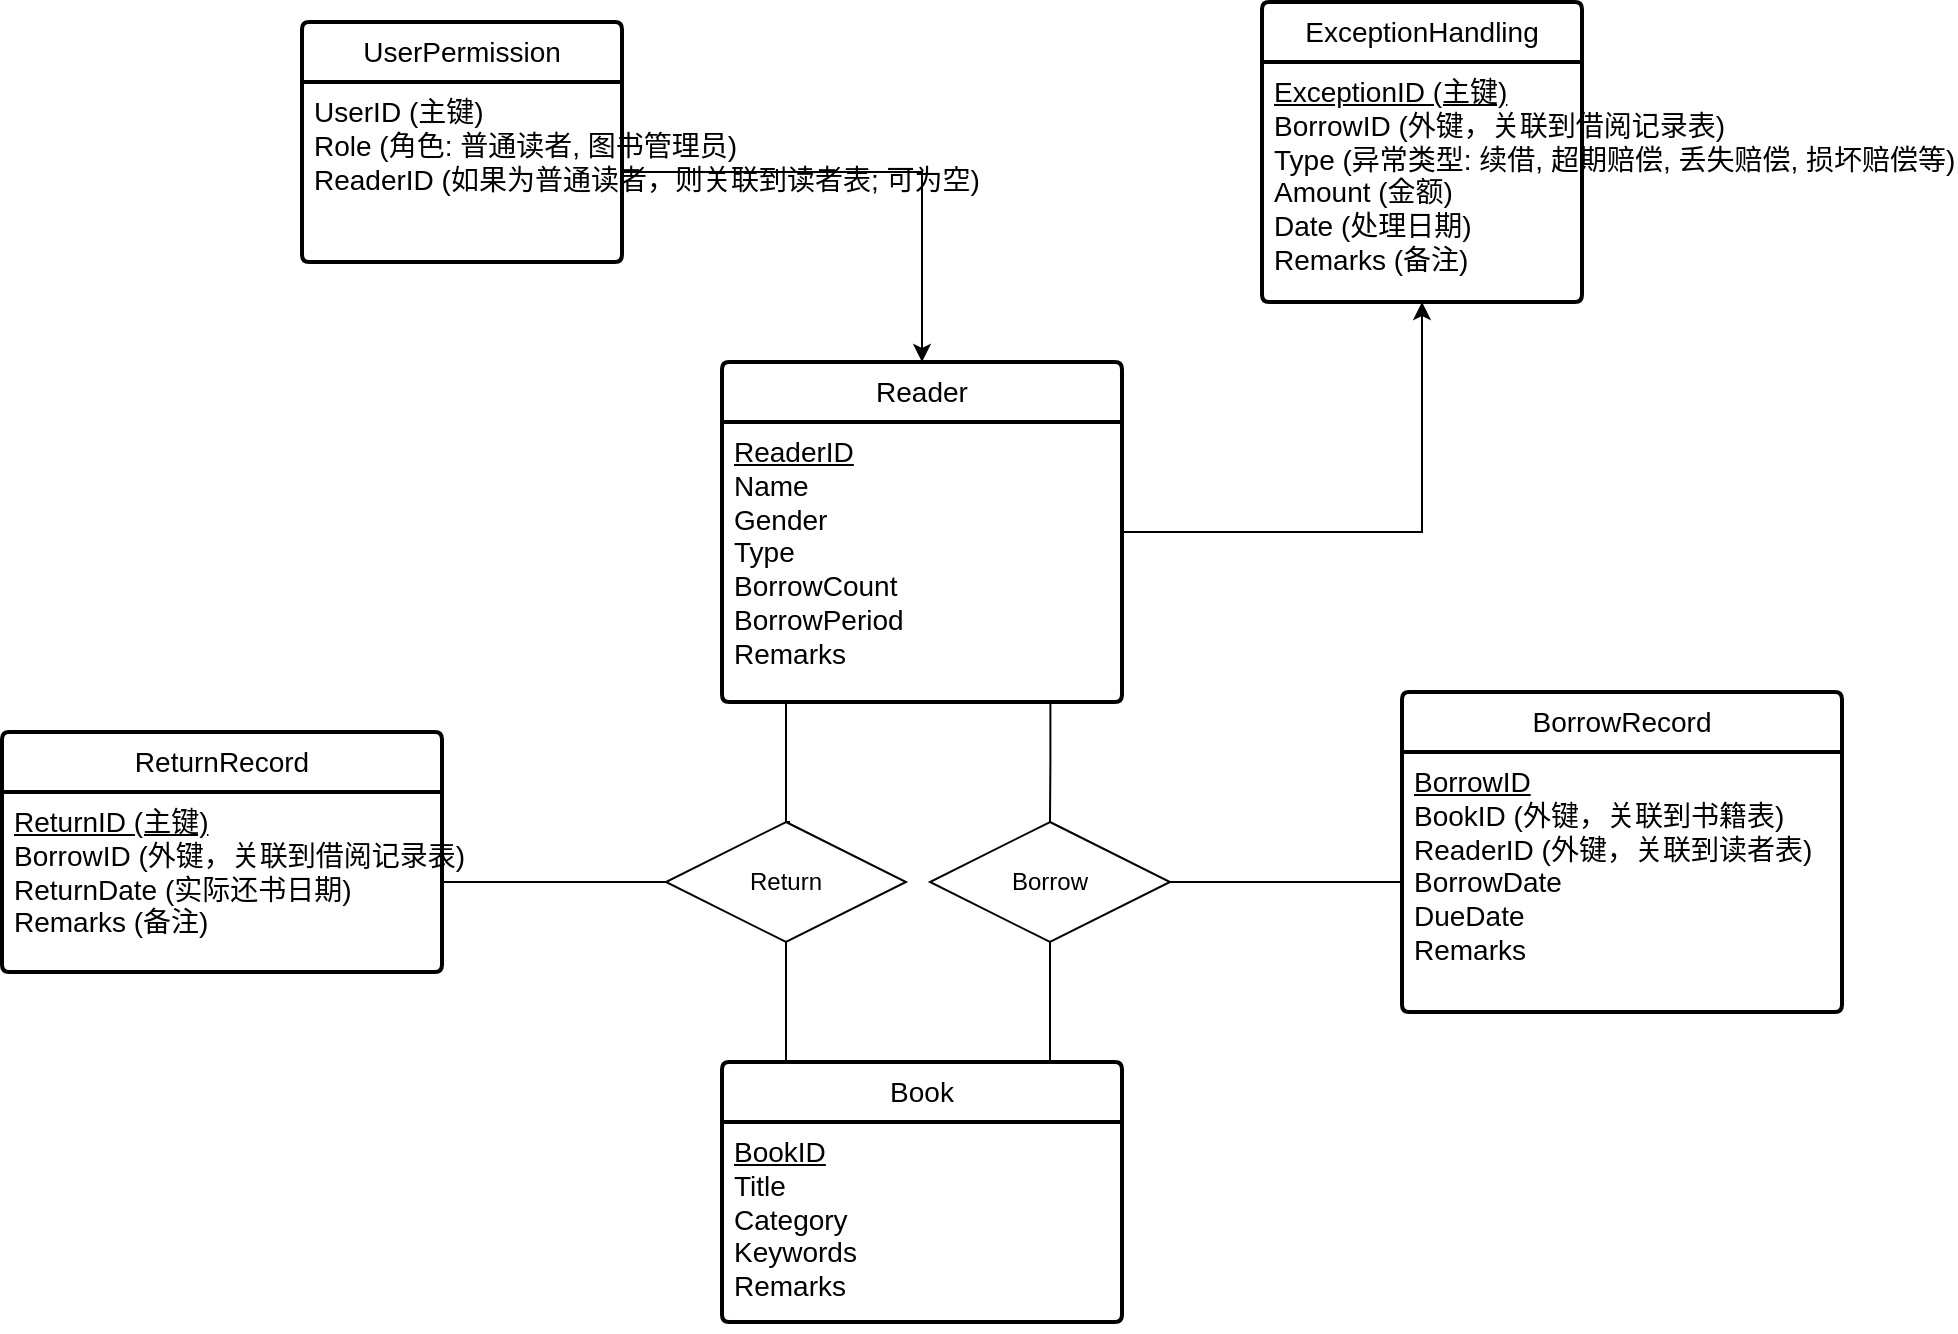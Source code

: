 <mxfile version="25.0.1">
  <diagram name="第 1 页" id="e6M-VB0sTWYDbAhcyruc">
    <mxGraphModel dx="1838" dy="1720" grid="1" gridSize="10" guides="1" tooltips="1" connect="1" arrows="1" fold="1" page="1" pageScale="1" pageWidth="827" pageHeight="1169" background="#ffffff" math="0" shadow="0">
      <root>
        <mxCell id="0" />
        <mxCell id="1" parent="0" />
        <mxCell id="fZOJicUxICWee5noGRoj-22" style="edgeStyle=orthogonalEdgeStyle;rounded=0;orthogonalLoop=1;jettySize=auto;html=1;" edge="1" parent="1" source="42zim9xsgLE1wcnG_F0--1" target="fZOJicUxICWee5noGRoj-11">
          <mxGeometry relative="1" as="geometry" />
        </mxCell>
        <mxCell id="42zim9xsgLE1wcnG_F0--1" value="Reader" style="swimlane;childLayout=stackLayout;horizontal=1;startSize=30;horizontalStack=0;rounded=1;fontSize=14;fontStyle=0;strokeWidth=2;resizeParent=0;resizeLast=1;shadow=0;dashed=0;align=center;arcSize=4;whiteSpace=wrap;html=1;swimlaneLine=1;" parent="1" vertex="1">
          <mxGeometry x="80" y="70" width="200" height="170" as="geometry">
            <mxRectangle x="80" y="130" width="80" height="30" as="alternateBounds" />
          </mxGeometry>
        </mxCell>
        <mxCell id="42zim9xsgLE1wcnG_F0--2" value="&lt;div&gt;&lt;span style=&quot;font-size: 14px;&quot;&gt;&lt;u&gt;ReaderID&lt;/u&gt;&lt;/span&gt;&lt;/div&gt;&lt;div&gt;&lt;span style=&quot;font-size: 14px;&quot;&gt;Name&lt;/span&gt;&lt;/div&gt;&lt;div&gt;&lt;span style=&quot;font-size: 14px;&quot;&gt;Gender&lt;/span&gt;&lt;/div&gt;&lt;div&gt;&lt;span style=&quot;font-size: 14px;&quot;&gt;Type&lt;/span&gt;&lt;/div&gt;&lt;div&gt;&lt;span style=&quot;font-size: 14px;&quot;&gt;BorrowCount&lt;/span&gt;&lt;/div&gt;&lt;div&gt;&lt;span style=&quot;font-size: 14px;&quot;&gt;BorrowPeriod&lt;/span&gt;&lt;/div&gt;&lt;div&gt;&lt;span style=&quot;font-size: 14px;&quot;&gt;Remarks&lt;/span&gt;&lt;/div&gt;" style="align=left;strokeColor=none;fillColor=none;spacingLeft=4;fontSize=12;verticalAlign=top;resizable=0;rotatable=0;part=1;html=1;" parent="42zim9xsgLE1wcnG_F0--1" vertex="1">
          <mxGeometry y="30" width="200" height="140" as="geometry" />
        </mxCell>
        <mxCell id="42zim9xsgLE1wcnG_F0--11" style="edgeStyle=orthogonalEdgeStyle;rounded=0;orthogonalLoop=1;jettySize=auto;html=1;exitX=0.5;exitY=1;exitDx=0;exitDy=0;entryX=0.5;entryY=0;entryDx=0;entryDy=0;endArrow=none;endFill=0;" parent="1" source="42zim9xsgLE1wcnG_F0--3" target="42zim9xsgLE1wcnG_F0--8" edge="1">
          <mxGeometry relative="1" as="geometry">
            <Array as="points">
              <mxPoint x="244" y="420" />
            </Array>
          </mxGeometry>
        </mxCell>
        <mxCell id="fZOJicUxICWee5noGRoj-6" style="edgeStyle=orthogonalEdgeStyle;rounded=0;orthogonalLoop=1;jettySize=auto;html=1;endArrow=none;endFill=0;" edge="1" parent="1" source="42zim9xsgLE1wcnG_F0--3" target="fZOJicUxICWee5noGRoj-3">
          <mxGeometry relative="1" as="geometry" />
        </mxCell>
        <mxCell id="fZOJicUxICWee5noGRoj-14" style="edgeStyle=orthogonalEdgeStyle;rounded=0;orthogonalLoop=1;jettySize=auto;html=1;endArrow=none;endFill=0;" edge="1" parent="1" source="fZOJicUxICWee5noGRoj-15" target="fZOJicUxICWee5noGRoj-8">
          <mxGeometry relative="1" as="geometry" />
        </mxCell>
        <mxCell id="42zim9xsgLE1wcnG_F0--3" value="Borrow" style="shape=rhombus;perimeter=rhombusPerimeter;whiteSpace=wrap;html=1;align=center;" parent="1" vertex="1">
          <mxGeometry x="184" y="300" width="120" height="60" as="geometry" />
        </mxCell>
        <mxCell id="42zim9xsgLE1wcnG_F0--4" style="edgeStyle=orthogonalEdgeStyle;rounded=0;orthogonalLoop=1;jettySize=auto;html=1;endArrow=none;endFill=0;exitX=0.821;exitY=0.999;exitDx=0;exitDy=0;exitPerimeter=0;" parent="1" source="42zim9xsgLE1wcnG_F0--2" target="42zim9xsgLE1wcnG_F0--3" edge="1">
          <mxGeometry relative="1" as="geometry" />
        </mxCell>
        <mxCell id="42zim9xsgLE1wcnG_F0--8" value="Book" style="swimlane;childLayout=stackLayout;horizontal=1;startSize=30;horizontalStack=0;rounded=1;fontSize=14;fontStyle=0;strokeWidth=2;resizeParent=0;resizeLast=1;shadow=0;dashed=0;align=center;arcSize=4;whiteSpace=wrap;html=1;swimlaneLine=1;" parent="1" vertex="1">
          <mxGeometry x="80" y="420" width="200" height="130" as="geometry" />
        </mxCell>
        <mxCell id="42zim9xsgLE1wcnG_F0--9" value="&lt;div&gt;&lt;span style=&quot;font-size: 14px;&quot;&gt;&lt;u&gt;BookID&lt;/u&gt;&lt;/span&gt;&lt;/div&gt;&lt;div&gt;&lt;span style=&quot;font-size: 14px;&quot;&gt;Title&lt;/span&gt;&lt;/div&gt;&lt;div&gt;&lt;span style=&quot;font-size: 14px;&quot;&gt;Category&lt;/span&gt;&lt;/div&gt;&lt;div&gt;&lt;span style=&quot;font-size: 14px;&quot;&gt;Keywords&lt;/span&gt;&lt;/div&gt;&lt;div&gt;&lt;span style=&quot;font-size: 14px;&quot;&gt;Remarks&lt;/span&gt;&lt;/div&gt;&lt;div&gt;&lt;br&gt;&lt;/div&gt;" style="align=left;strokeColor=none;fillColor=none;spacingLeft=4;fontSize=12;verticalAlign=top;resizable=0;rotatable=0;part=1;html=1;" parent="42zim9xsgLE1wcnG_F0--8" vertex="1">
          <mxGeometry y="30" width="200" height="100" as="geometry" />
        </mxCell>
        <mxCell id="fZOJicUxICWee5noGRoj-2" value="BorrowRecord" style="swimlane;childLayout=stackLayout;horizontal=1;startSize=30;horizontalStack=0;rounded=1;fontSize=14;fontStyle=0;strokeWidth=2;resizeParent=0;resizeLast=1;shadow=0;dashed=0;align=center;arcSize=4;whiteSpace=wrap;html=1;" vertex="1" parent="1">
          <mxGeometry x="420" y="235" width="220" height="160" as="geometry" />
        </mxCell>
        <mxCell id="fZOJicUxICWee5noGRoj-3" value="&lt;div&gt;&lt;div&gt;&lt;span style=&quot;font-size: 14px;&quot;&gt;&lt;u&gt;BorrowID&lt;/u&gt;&lt;/span&gt;&lt;/div&gt;&lt;div&gt;&lt;span style=&quot;font-size: 14px;&quot;&gt;BookID (外键，关联到书籍表)&lt;/span&gt;&lt;/div&gt;&lt;div&gt;&lt;span style=&quot;font-size: 14px;&quot;&gt;ReaderID (外键，关联到读者表)&lt;/span&gt;&lt;/div&gt;&lt;div&gt;&lt;span style=&quot;font-size: 14px;&quot;&gt;BorrowDate&lt;/span&gt;&lt;/div&gt;&lt;div&gt;&lt;span style=&quot;font-size: 14px;&quot;&gt;DueDate&lt;/span&gt;&lt;/div&gt;&lt;div&gt;&lt;span style=&quot;font-size: 14px;&quot;&gt;Remarks&lt;/span&gt;&lt;/div&gt;&lt;/div&gt;" style="align=left;strokeColor=none;fillColor=none;spacingLeft=4;fontSize=12;verticalAlign=top;resizable=0;rotatable=0;part=1;html=1;" vertex="1" parent="fZOJicUxICWee5noGRoj-2">
          <mxGeometry y="30" width="220" height="130" as="geometry" />
        </mxCell>
        <mxCell id="fZOJicUxICWee5noGRoj-7" value="ReturnRecord" style="swimlane;childLayout=stackLayout;horizontal=1;startSize=30;horizontalStack=0;rounded=1;fontSize=14;fontStyle=0;strokeWidth=2;resizeParent=0;resizeLast=1;shadow=0;dashed=0;align=center;arcSize=4;whiteSpace=wrap;html=1;" vertex="1" parent="1">
          <mxGeometry x="-280" y="255" width="220" height="120" as="geometry" />
        </mxCell>
        <mxCell id="fZOJicUxICWee5noGRoj-8" value="&lt;div&gt;&lt;span style=&quot;font-size: 14px;&quot;&gt;&lt;u&gt;ReturnID (主键)&lt;/u&gt;&lt;/span&gt;&lt;/div&gt;&lt;div&gt;&lt;span style=&quot;font-size: 14px;&quot;&gt;BorrowID (外键，关联到借阅记录表)&lt;/span&gt;&lt;/div&gt;&lt;div&gt;&lt;span style=&quot;font-size: 14px;&quot;&gt;ReturnDate (实际还书日期)&lt;/span&gt;&lt;/div&gt;&lt;div&gt;&lt;span style=&quot;font-size: 14px;&quot;&gt;Remarks (备注)&lt;/span&gt;&lt;/div&gt;&lt;div&gt;&lt;br&gt;&lt;/div&gt;" style="align=left;strokeColor=none;fillColor=none;spacingLeft=4;fontSize=12;verticalAlign=top;resizable=0;rotatable=0;part=1;html=1;" vertex="1" parent="fZOJicUxICWee5noGRoj-7">
          <mxGeometry y="30" width="220" height="90" as="geometry" />
        </mxCell>
        <mxCell id="fZOJicUxICWee5noGRoj-10" value="ExceptionHandling" style="swimlane;childLayout=stackLayout;horizontal=1;startSize=30;horizontalStack=0;rounded=1;fontSize=14;fontStyle=0;strokeWidth=2;resizeParent=0;resizeLast=1;shadow=0;dashed=0;align=center;arcSize=4;whiteSpace=wrap;html=1;" vertex="1" parent="1">
          <mxGeometry x="350" y="-110" width="160" height="150" as="geometry" />
        </mxCell>
        <mxCell id="fZOJicUxICWee5noGRoj-11" value="&lt;div&gt;&lt;div&gt;&lt;font style=&quot;font-size: 14px;&quot;&gt;&lt;u&gt;ExceptionID (主键)&lt;/u&gt;&lt;/font&gt;&lt;/div&gt;&lt;div&gt;&lt;font style=&quot;font-size: 14px;&quot;&gt;BorrowID (外键，关联到借阅记录表)&lt;/font&gt;&lt;/div&gt;&lt;div&gt;&lt;font style=&quot;font-size: 14px;&quot;&gt;Type (异常类型: 续借, 超期赔偿, 丢失赔偿, 损坏赔偿等)&lt;/font&gt;&lt;/div&gt;&lt;div&gt;&lt;font style=&quot;font-size: 14px;&quot;&gt;Amount (金额)&lt;/font&gt;&lt;/div&gt;&lt;div&gt;&lt;font style=&quot;font-size: 14px;&quot;&gt;Date (处理日期)&lt;/font&gt;&lt;/div&gt;&lt;div&gt;&lt;font style=&quot;font-size: 14px;&quot;&gt;Remarks (备注)&lt;/font&gt;&lt;/div&gt;&lt;/div&gt;&lt;div&gt;&lt;br&gt;&lt;/div&gt;&lt;div&gt;&lt;br&gt;&lt;/div&gt;" style="align=left;strokeColor=none;fillColor=none;spacingLeft=4;fontSize=12;verticalAlign=top;resizable=0;rotatable=0;part=1;html=1;" vertex="1" parent="fZOJicUxICWee5noGRoj-10">
          <mxGeometry y="30" width="160" height="120" as="geometry" />
        </mxCell>
        <mxCell id="fZOJicUxICWee5noGRoj-12" value="UserPermission" style="swimlane;childLayout=stackLayout;horizontal=1;startSize=30;horizontalStack=0;rounded=1;fontSize=14;fontStyle=0;strokeWidth=2;resizeParent=0;resizeLast=1;shadow=0;dashed=0;align=center;arcSize=4;whiteSpace=wrap;html=1;" vertex="1" parent="1">
          <mxGeometry x="-130" y="-100" width="160" height="120" as="geometry" />
        </mxCell>
        <mxCell id="fZOJicUxICWee5noGRoj-13" value="&lt;div&gt;&lt;font style=&quot;font-size: 14px;&quot;&gt;UserID (主键)&lt;/font&gt;&lt;/div&gt;&lt;div&gt;&lt;font style=&quot;font-size: 14px;&quot;&gt;Role (角色: 普通读者, 图书管理员)&lt;/font&gt;&lt;/div&gt;&lt;div&gt;&lt;font style=&quot;font-size: 14px;&quot;&gt;ReaderID (如果为普通读者，则关联到读者表; 可为空)&lt;/font&gt;&lt;/div&gt;" style="align=left;strokeColor=none;fillColor=none;spacingLeft=4;fontSize=12;verticalAlign=top;resizable=0;rotatable=0;part=1;html=1;" vertex="1" parent="fZOJicUxICWee5noGRoj-12">
          <mxGeometry y="30" width="160" height="90" as="geometry" />
        </mxCell>
        <mxCell id="fZOJicUxICWee5noGRoj-16" style="edgeStyle=orthogonalEdgeStyle;rounded=0;orthogonalLoop=1;jettySize=auto;html=1;exitX=0.5;exitY=0;exitDx=0;exitDy=0;endArrow=none;endFill=0;" edge="1" parent="1">
          <mxGeometry relative="1" as="geometry">
            <mxPoint x="114" y="300" as="sourcePoint" />
            <mxPoint x="112" y="240" as="targetPoint" />
            <Array as="points">
              <mxPoint x="112" y="280" />
              <mxPoint x="112" y="280" />
            </Array>
          </mxGeometry>
        </mxCell>
        <mxCell id="fZOJicUxICWee5noGRoj-17" style="edgeStyle=orthogonalEdgeStyle;rounded=0;orthogonalLoop=1;jettySize=auto;html=1;exitX=0.5;exitY=1;exitDx=0;exitDy=0;endArrow=none;endFill=0;" edge="1" parent="1" source="fZOJicUxICWee5noGRoj-15">
          <mxGeometry relative="1" as="geometry">
            <mxPoint x="110" y="420" as="targetPoint" />
            <Array as="points">
              <mxPoint x="110" y="420" />
            </Array>
          </mxGeometry>
        </mxCell>
        <mxCell id="fZOJicUxICWee5noGRoj-15" value="Return" style="shape=rhombus;perimeter=rhombusPerimeter;whiteSpace=wrap;html=1;align=center;" vertex="1" parent="1">
          <mxGeometry x="52" y="300" width="120" height="60" as="geometry" />
        </mxCell>
        <mxCell id="fZOJicUxICWee5noGRoj-21" style="edgeStyle=orthogonalEdgeStyle;rounded=0;orthogonalLoop=1;jettySize=auto;html=1;" edge="1" parent="1" source="fZOJicUxICWee5noGRoj-13" target="42zim9xsgLE1wcnG_F0--1">
          <mxGeometry relative="1" as="geometry" />
        </mxCell>
      </root>
    </mxGraphModel>
  </diagram>
</mxfile>
